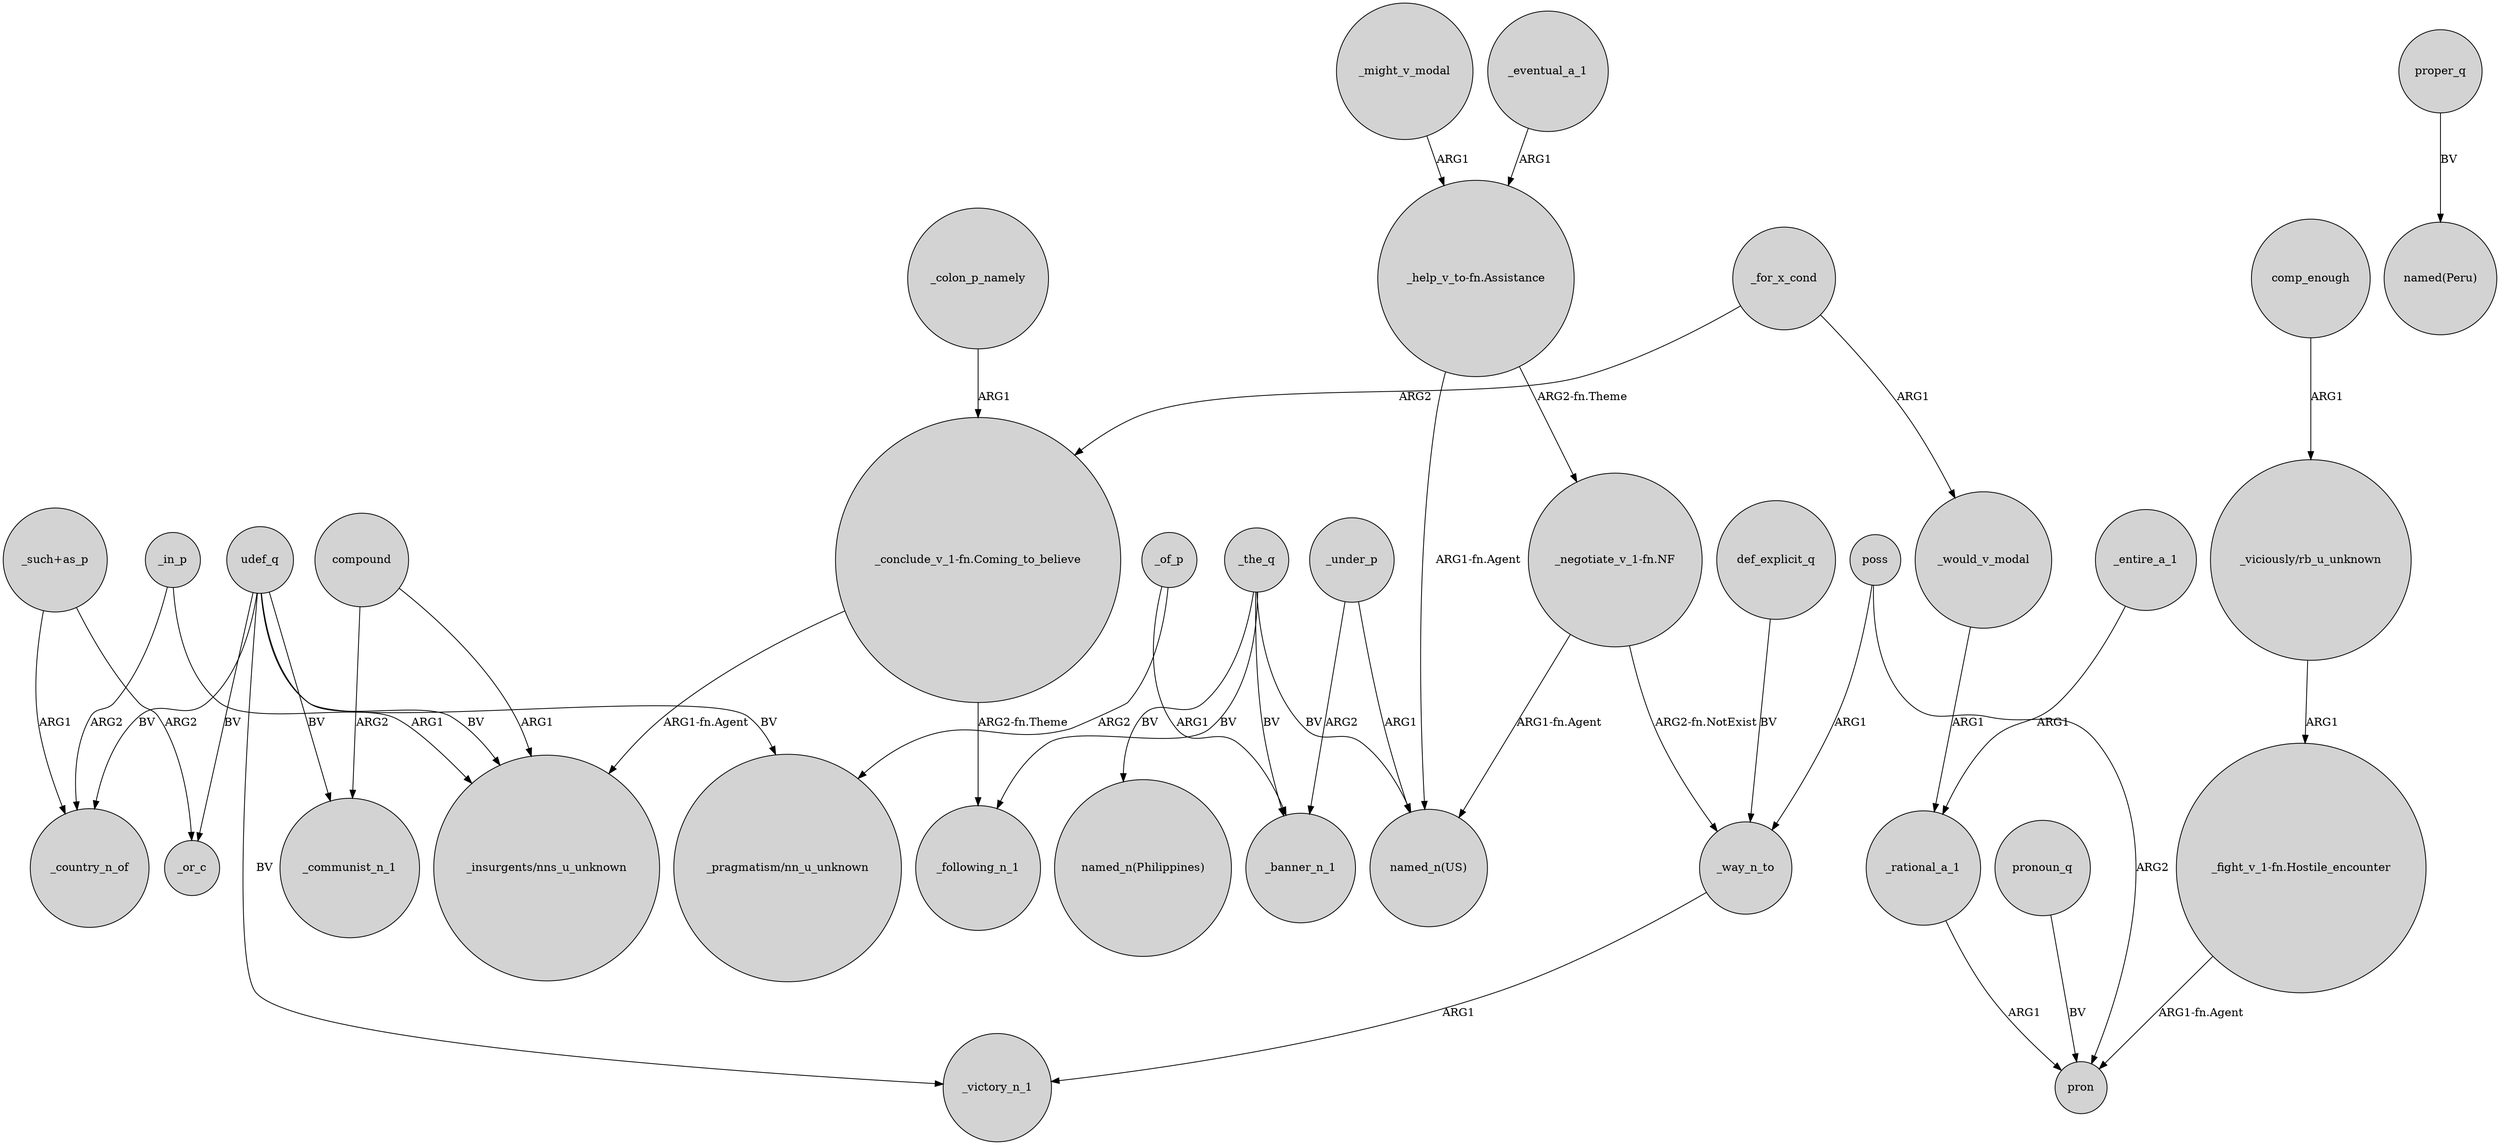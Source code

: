 digraph {
	node [shape=circle style=filled]
	_in_p -> "_insurgents/nns_u_unknown" [label=ARG1]
	_rational_a_1 -> pron [label=ARG1]
	udef_q -> "_pragmatism/nn_u_unknown" [label=BV]
	_for_x_cond -> _would_v_modal [label=ARG1]
	poss -> pron [label=ARG2]
	proper_q -> "named(Peru)" [label=BV]
	_the_q -> "named_n(Philippines)" [label=BV]
	_might_v_modal -> "_help_v_to-fn.Assistance" [label=ARG1]
	"_fight_v_1-fn.Hostile_encounter" -> pron [label="ARG1-fn.Agent"]
	_colon_p_namely -> "_conclude_v_1-fn.Coming_to_believe" [label=ARG1]
	_in_p -> _country_n_of [label=ARG2]
	"_negotiate_v_1-fn.NF" -> "named_n(US)" [label="ARG1-fn.Agent"]
	"_help_v_to-fn.Assistance" -> "_negotiate_v_1-fn.NF" [label="ARG2-fn.Theme"]
	"_conclude_v_1-fn.Coming_to_believe" -> _following_n_1 [label="ARG2-fn.Theme"]
	udef_q -> _victory_n_1 [label=BV]
	_for_x_cond -> "_conclude_v_1-fn.Coming_to_believe" [label=ARG2]
	_would_v_modal -> _rational_a_1 [label=ARG1]
	udef_q -> _or_c [label=BV]
	poss -> _way_n_to [label=ARG1]
	"_such+as_p" -> _or_c [label=ARG2]
	_the_q -> "named_n(US)" [label=BV]
	"_negotiate_v_1-fn.NF" -> _way_n_to [label="ARG2-fn.NotExist"]
	udef_q -> _country_n_of [label=BV]
	pronoun_q -> pron [label=BV]
	udef_q -> _communist_n_1 [label=BV]
	"_help_v_to-fn.Assistance" -> "named_n(US)" [label="ARG1-fn.Agent"]
	compound -> "_insurgents/nns_u_unknown" [label=ARG1]
	"_conclude_v_1-fn.Coming_to_believe" -> "_insurgents/nns_u_unknown" [label="ARG1-fn.Agent"]
	"_viciously/rb_u_unknown" -> "_fight_v_1-fn.Hostile_encounter" [label=ARG1]
	_eventual_a_1 -> "_help_v_to-fn.Assistance" [label=ARG1]
	_under_p -> "named_n(US)" [label=ARG1]
	"_such+as_p" -> _country_n_of [label=ARG1]
	compound -> _communist_n_1 [label=ARG2]
	_of_p -> "_pragmatism/nn_u_unknown" [label=ARG2]
	_under_p -> _banner_n_1 [label=ARG2]
	def_explicit_q -> _way_n_to [label=BV]
	udef_q -> "_insurgents/nns_u_unknown" [label=BV]
	_the_q -> _banner_n_1 [label=BV]
	_entire_a_1 -> _rational_a_1 [label=ARG1]
	_way_n_to -> _victory_n_1 [label=ARG1]
	comp_enough -> "_viciously/rb_u_unknown" [label=ARG1]
	_of_p -> _banner_n_1 [label=ARG1]
	_the_q -> _following_n_1 [label=BV]
}
